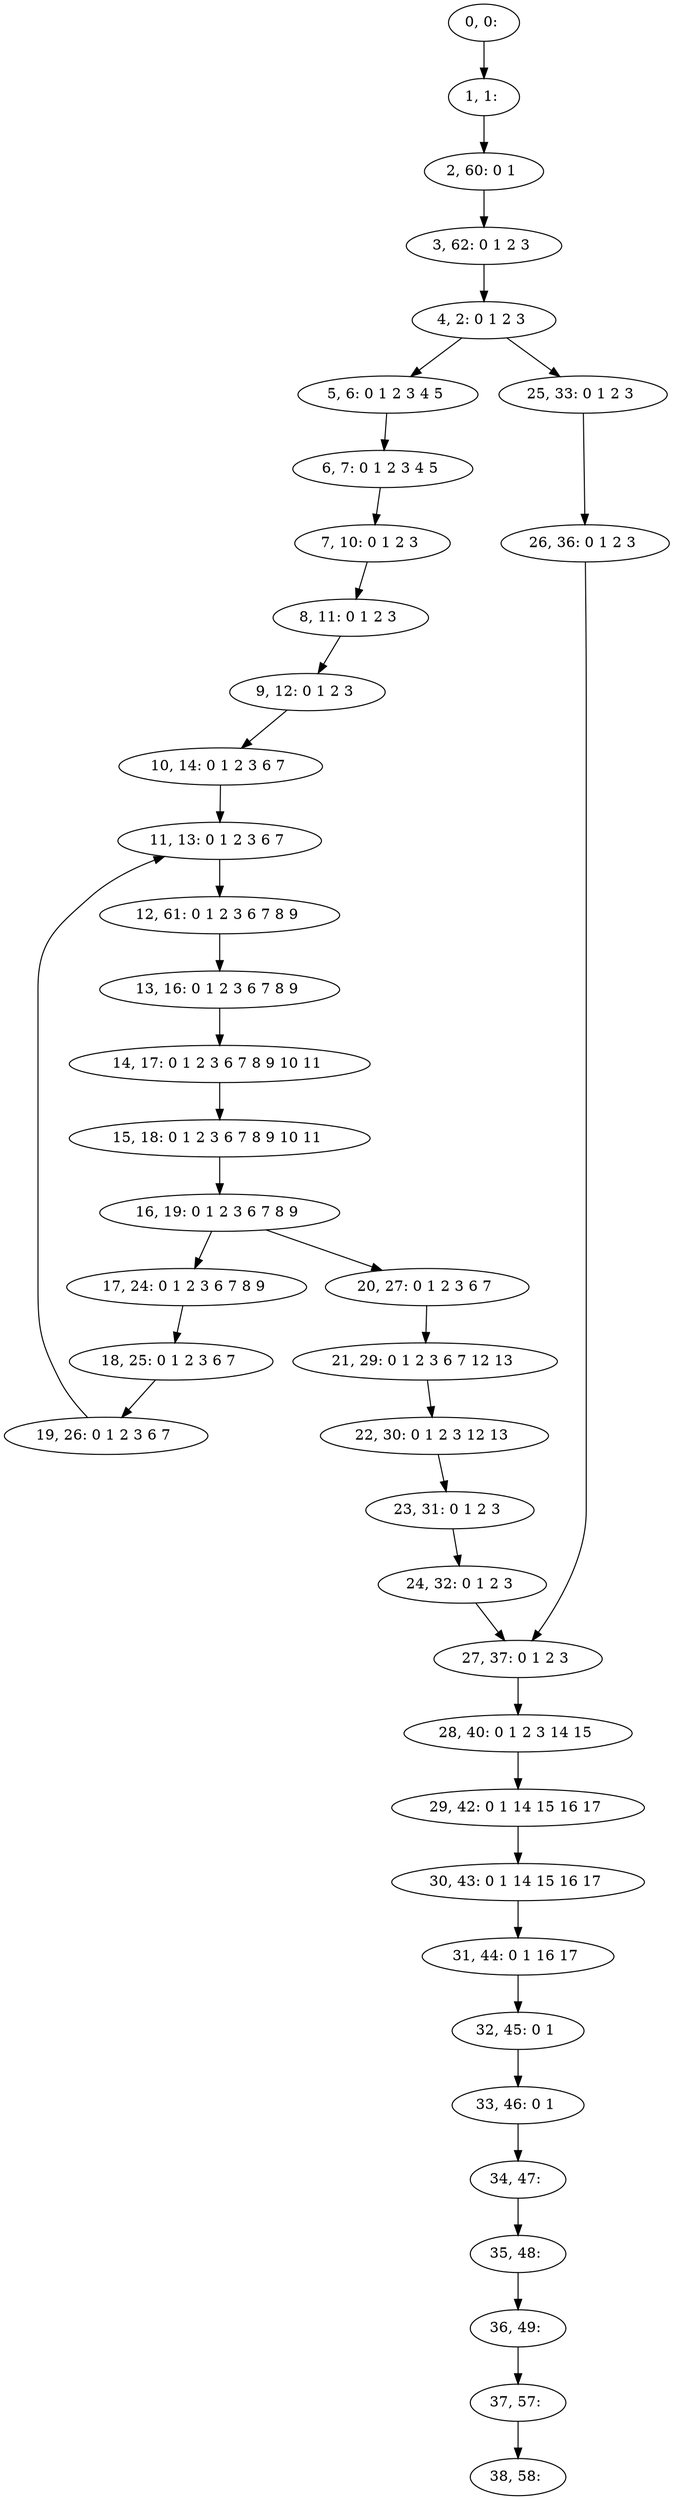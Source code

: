 digraph G {
0[label="0, 0: "];
1[label="1, 1: "];
2[label="2, 60: 0 1 "];
3[label="3, 62: 0 1 2 3 "];
4[label="4, 2: 0 1 2 3 "];
5[label="5, 6: 0 1 2 3 4 5 "];
6[label="6, 7: 0 1 2 3 4 5 "];
7[label="7, 10: 0 1 2 3 "];
8[label="8, 11: 0 1 2 3 "];
9[label="9, 12: 0 1 2 3 "];
10[label="10, 14: 0 1 2 3 6 7 "];
11[label="11, 13: 0 1 2 3 6 7 "];
12[label="12, 61: 0 1 2 3 6 7 8 9 "];
13[label="13, 16: 0 1 2 3 6 7 8 9 "];
14[label="14, 17: 0 1 2 3 6 7 8 9 10 11 "];
15[label="15, 18: 0 1 2 3 6 7 8 9 10 11 "];
16[label="16, 19: 0 1 2 3 6 7 8 9 "];
17[label="17, 24: 0 1 2 3 6 7 8 9 "];
18[label="18, 25: 0 1 2 3 6 7 "];
19[label="19, 26: 0 1 2 3 6 7 "];
20[label="20, 27: 0 1 2 3 6 7 "];
21[label="21, 29: 0 1 2 3 6 7 12 13 "];
22[label="22, 30: 0 1 2 3 12 13 "];
23[label="23, 31: 0 1 2 3 "];
24[label="24, 32: 0 1 2 3 "];
25[label="25, 33: 0 1 2 3 "];
26[label="26, 36: 0 1 2 3 "];
27[label="27, 37: 0 1 2 3 "];
28[label="28, 40: 0 1 2 3 14 15 "];
29[label="29, 42: 0 1 14 15 16 17 "];
30[label="30, 43: 0 1 14 15 16 17 "];
31[label="31, 44: 0 1 16 17 "];
32[label="32, 45: 0 1 "];
33[label="33, 46: 0 1 "];
34[label="34, 47: "];
35[label="35, 48: "];
36[label="36, 49: "];
37[label="37, 57: "];
38[label="38, 58: "];
0->1 ;
1->2 ;
2->3 ;
3->4 ;
4->5 ;
4->25 ;
5->6 ;
6->7 ;
7->8 ;
8->9 ;
9->10 ;
10->11 ;
11->12 ;
12->13 ;
13->14 ;
14->15 ;
15->16 ;
16->17 ;
16->20 ;
17->18 ;
18->19 ;
19->11 ;
20->21 ;
21->22 ;
22->23 ;
23->24 ;
24->27 ;
25->26 ;
26->27 ;
27->28 ;
28->29 ;
29->30 ;
30->31 ;
31->32 ;
32->33 ;
33->34 ;
34->35 ;
35->36 ;
36->37 ;
37->38 ;
}
